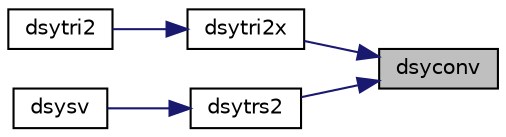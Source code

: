 digraph "dsyconv"
{
 // LATEX_PDF_SIZE
  edge [fontname="Helvetica",fontsize="10",labelfontname="Helvetica",labelfontsize="10"];
  node [fontname="Helvetica",fontsize="10",shape=record];
  rankdir="RL";
  Node1 [label="dsyconv",height=0.2,width=0.4,color="black", fillcolor="grey75", style="filled", fontcolor="black",tooltip="DSYCONV"];
  Node1 -> Node2 [dir="back",color="midnightblue",fontsize="10",style="solid",fontname="Helvetica"];
  Node2 [label="dsytri2x",height=0.2,width=0.4,color="black", fillcolor="white", style="filled",URL="$dsytri2x_8f.html#a07bd3f2e70c93074ff28bce809b047e5",tooltip="DSYTRI2X"];
  Node2 -> Node3 [dir="back",color="midnightblue",fontsize="10",style="solid",fontname="Helvetica"];
  Node3 [label="dsytri2",height=0.2,width=0.4,color="black", fillcolor="white", style="filled",URL="$dsytri2_8f.html#a6a3be7737b1a49bb70bf6ac514b3ca34",tooltip="DSYTRI2"];
  Node1 -> Node4 [dir="back",color="midnightblue",fontsize="10",style="solid",fontname="Helvetica"];
  Node4 [label="dsytrs2",height=0.2,width=0.4,color="black", fillcolor="white", style="filled",URL="$dsytrs2_8f.html#ab0c59205c9495599bec9eaa9df965655",tooltip="DSYTRS2"];
  Node4 -> Node5 [dir="back",color="midnightblue",fontsize="10",style="solid",fontname="Helvetica"];
  Node5 [label="dsysv",height=0.2,width=0.4,color="black", fillcolor="white", style="filled",URL="$dsysv_8f.html#a9995c47692c9885ed5d6a6b431686f41",tooltip="DSYSV computes the solution to system of linear equations A * X = B for SY matrices"];
}

